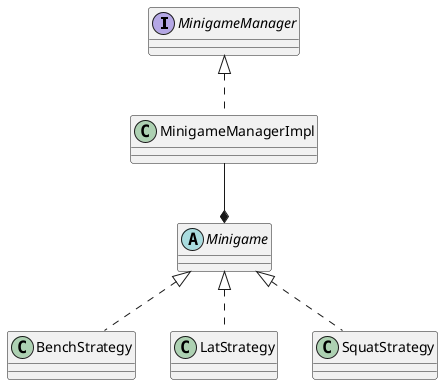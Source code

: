 @startuml
'https://plantuml.com/class-diagram

interface MinigameManager
class MinigameManagerImpl implements MinigameManager
abstract class Minigame
class BenchStrategy implements Minigame
class LatStrategy implements Minigame
class SquatStrategy implements Minigame

MinigameManagerImpl --* Minigame

@enduml